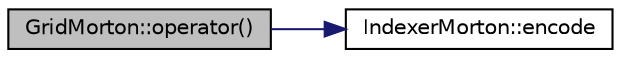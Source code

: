 digraph "GridMorton::operator()"
{
  edge [fontname="Helvetica",fontsize="10",labelfontname="Helvetica",labelfontsize="10"];
  node [fontname="Helvetica",fontsize="10",shape=record];
  rankdir="LR";
  Node1 [label="GridMorton::operator()",height=0.2,width=0.4,color="black", fillcolor="grey75", style="filled", fontcolor="black"];
  Node1 -> Node2 [color="midnightblue",fontsize="10",style="solid",fontname="Helvetica"];
  Node2 [label="IndexerMorton::encode",height=0.2,width=0.4,color="black", fillcolor="white", style="filled",URL="$class_indexer_morton.html#a73829c18adb4276a5c99d3de1a0249d8"];
}
